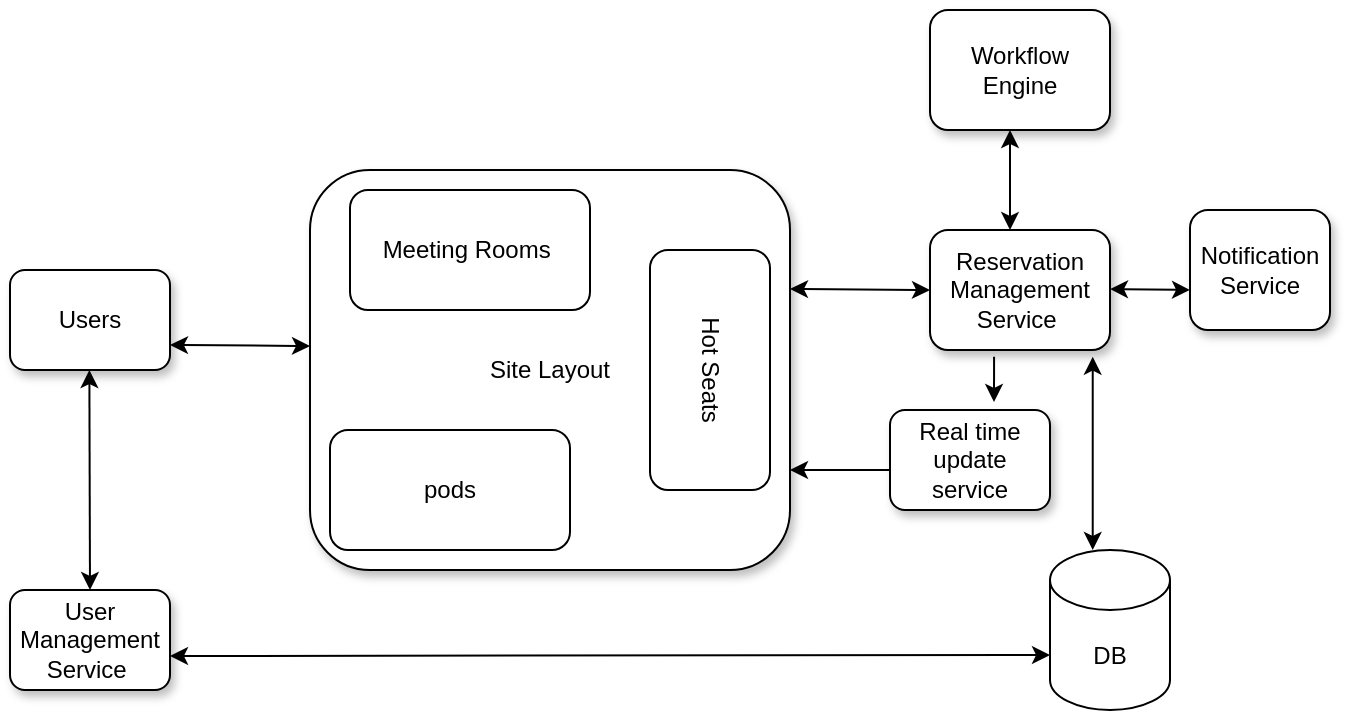 <mxfile version="14.6.3" type="github"><diagram id="_MlIaTFmYdxoSdyCVWUp" name="Page-1"><mxGraphModel dx="782" dy="469" grid="1" gridSize="10" guides="1" tooltips="1" connect="1" arrows="1" fold="1" page="1" pageScale="1" pageWidth="850" pageHeight="1100" math="0" shadow="0"><root><mxCell id="0"/><mxCell id="1" parent="0"/><mxCell id="K35LnR0Q5-yhbviIUeu--1" value="Users" style="rounded=1;whiteSpace=wrap;html=1;shadow=1;" vertex="1" parent="1"><mxGeometry x="20" y="310" width="80" height="50" as="geometry"/></mxCell><mxCell id="K35LnR0Q5-yhbviIUeu--2" value="Site Layout" style="rounded=1;whiteSpace=wrap;html=1;glass=0;shadow=1;sketch=0;" vertex="1" parent="1"><mxGeometry x="170" y="260" width="240" height="200" as="geometry"/></mxCell><mxCell id="K35LnR0Q5-yhbviIUeu--3" value="Meeting Rooms&amp;nbsp;" style="rounded=1;whiteSpace=wrap;html=1;glass=0;sketch=0;shadow=0;" vertex="1" parent="1"><mxGeometry x="190" y="270" width="120" height="60" as="geometry"/></mxCell><mxCell id="K35LnR0Q5-yhbviIUeu--4" value="pods" style="rounded=1;whiteSpace=wrap;html=1;" vertex="1" parent="1"><mxGeometry x="180" y="390" width="120" height="60" as="geometry"/></mxCell><mxCell id="K35LnR0Q5-yhbviIUeu--5" value="Hot Seats" style="rounded=1;whiteSpace=wrap;html=1;rotation=90;" vertex="1" parent="1"><mxGeometry x="310" y="330" width="120" height="60" as="geometry"/></mxCell><mxCell id="K35LnR0Q5-yhbviIUeu--6" value="Reservation Management Service&amp;nbsp;" style="rounded=1;whiteSpace=wrap;html=1;shadow=1;" vertex="1" parent="1"><mxGeometry x="480" y="290" width="90" height="60" as="geometry"/></mxCell><mxCell id="K35LnR0Q5-yhbviIUeu--7" value="User Management Service&amp;nbsp;" style="rounded=1;whiteSpace=wrap;html=1;shadow=1;" vertex="1" parent="1"><mxGeometry x="20" y="470" width="80" height="50" as="geometry"/></mxCell><mxCell id="K35LnR0Q5-yhbviIUeu--8" value="DB" style="shape=cylinder3;whiteSpace=wrap;html=1;boundedLbl=1;backgroundOutline=1;size=15;" vertex="1" parent="1"><mxGeometry x="540" y="450" width="60" height="80" as="geometry"/></mxCell><mxCell id="K35LnR0Q5-yhbviIUeu--12" value="" style="endArrow=classic;startArrow=classic;html=1;exitX=1;exitY=0.75;exitDx=0;exitDy=0;" edge="1" parent="1" source="K35LnR0Q5-yhbviIUeu--1"><mxGeometry width="50" height="50" relative="1" as="geometry"><mxPoint x="190" y="330" as="sourcePoint"/><mxPoint x="170" y="348" as="targetPoint"/><Array as="points"/></mxGeometry></mxCell><mxCell id="K35LnR0Q5-yhbviIUeu--15" value="" style="endArrow=classic;startArrow=classic;html=1;entryX=0.356;entryY=0;entryDx=0;entryDy=0;entryPerimeter=0;exitX=0.904;exitY=1.056;exitDx=0;exitDy=0;exitPerimeter=0;" edge="1" parent="1" source="K35LnR0Q5-yhbviIUeu--6" target="K35LnR0Q5-yhbviIUeu--8"><mxGeometry width="50" height="50" relative="1" as="geometry"><mxPoint x="560" y="360" as="sourcePoint"/><mxPoint x="640" y="450" as="targetPoint"/><Array as="points"/></mxGeometry></mxCell><mxCell id="K35LnR0Q5-yhbviIUeu--16" value="" style="endArrow=classic;startArrow=classic;html=1;entryX=0;entryY=0;entryDx=0;entryDy=52.5;entryPerimeter=0;" edge="1" parent="1" target="K35LnR0Q5-yhbviIUeu--8"><mxGeometry width="50" height="50" relative="1" as="geometry"><mxPoint x="100" y="503" as="sourcePoint"/><mxPoint x="440" y="529.5" as="targetPoint"/><Array as="points"/></mxGeometry></mxCell><mxCell id="K35LnR0Q5-yhbviIUeu--17" value="" style="endArrow=classic;startArrow=classic;html=1;exitX=0.496;exitY=1;exitDx=0;exitDy=0;exitPerimeter=0;entryX=0.5;entryY=0;entryDx=0;entryDy=0;" edge="1" parent="1" source="K35LnR0Q5-yhbviIUeu--1" target="K35LnR0Q5-yhbviIUeu--7"><mxGeometry width="50" height="50" relative="1" as="geometry"><mxPoint x="80.14" y="383.36" as="sourcePoint"/><mxPoint x="79.5" y="470" as="targetPoint"/><Array as="points"/></mxGeometry></mxCell><mxCell id="K35LnR0Q5-yhbviIUeu--18" value="Workflow Engine" style="rounded=1;whiteSpace=wrap;html=1;glass=0;sketch=0;shadow=1;" vertex="1" parent="1"><mxGeometry x="480" y="180" width="90" height="60" as="geometry"/></mxCell><mxCell id="K35LnR0Q5-yhbviIUeu--19" value="" style="endArrow=classic;startArrow=classic;html=1;" edge="1" parent="1"><mxGeometry width="50" height="50" relative="1" as="geometry"><mxPoint x="520" y="240" as="sourcePoint"/><mxPoint x="520" y="290" as="targetPoint"/><Array as="points"/></mxGeometry></mxCell><mxCell id="K35LnR0Q5-yhbviIUeu--20" value="Notification Service" style="rounded=1;whiteSpace=wrap;html=1;shadow=1;" vertex="1" parent="1"><mxGeometry x="610" y="280" width="70" height="60" as="geometry"/></mxCell><mxCell id="K35LnR0Q5-yhbviIUeu--23" value="" style="endArrow=classic;startArrow=classic;html=1;exitX=1;exitY=0.5;exitDx=0;exitDy=0;entryX=0;entryY=0.5;entryDx=0;entryDy=0;" edge="1" parent="1" target="K35LnR0Q5-yhbviIUeu--6"><mxGeometry width="50" height="50" relative="1" as="geometry"><mxPoint x="410" y="319.5" as="sourcePoint"/><mxPoint x="450" y="320" as="targetPoint"/><Array as="points"/></mxGeometry></mxCell><mxCell id="K35LnR0Q5-yhbviIUeu--24" value="Real time update service" style="rounded=1;whiteSpace=wrap;html=1;shadow=1;" vertex="1" parent="1"><mxGeometry x="460" y="380" width="80" height="50" as="geometry"/></mxCell><mxCell id="K35LnR0Q5-yhbviIUeu--25" value="" style="endArrow=classic;html=1;exitX=0.356;exitY=1.056;exitDx=0;exitDy=0;exitPerimeter=0;" edge="1" parent="1" source="K35LnR0Q5-yhbviIUeu--6"><mxGeometry width="50" height="50" relative="1" as="geometry"><mxPoint x="540" y="385" as="sourcePoint"/><mxPoint x="512" y="376" as="targetPoint"/></mxGeometry></mxCell><mxCell id="K35LnR0Q5-yhbviIUeu--26" value="" style="endArrow=classic;html=1;entryX=1;entryY=0.75;entryDx=0;entryDy=0;" edge="1" parent="1" target="K35LnR0Q5-yhbviIUeu--2"><mxGeometry width="50" height="50" relative="1" as="geometry"><mxPoint x="460" y="410" as="sourcePoint"/><mxPoint x="490.0" y="416.32" as="targetPoint"/></mxGeometry></mxCell><mxCell id="K35LnR0Q5-yhbviIUeu--27" value="" style="endArrow=classic;startArrow=classic;html=1;exitX=1;exitY=0.5;exitDx=0;exitDy=0;" edge="1" parent="1"><mxGeometry width="50" height="50" relative="1" as="geometry"><mxPoint x="570" y="319.5" as="sourcePoint"/><mxPoint x="610" y="320" as="targetPoint"/><Array as="points"/></mxGeometry></mxCell></root></mxGraphModel></diagram></mxfile>